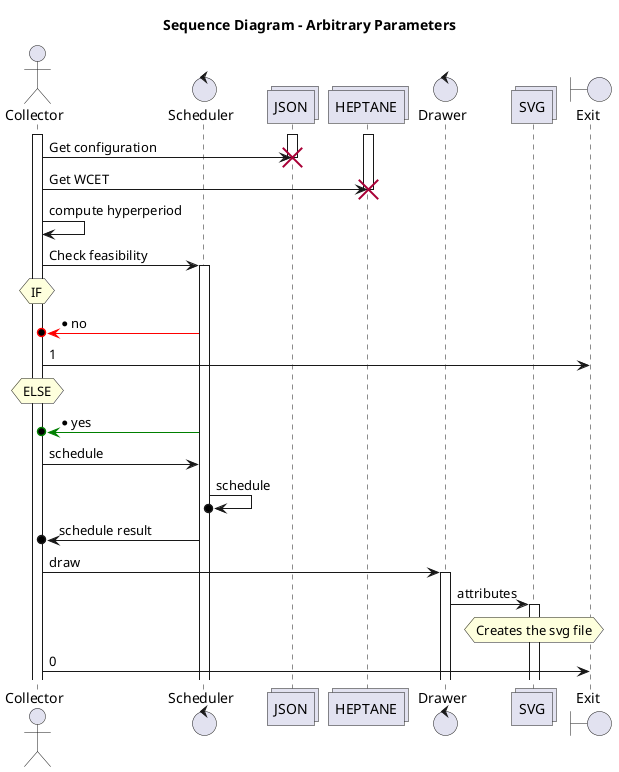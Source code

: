 @startuml
'https://plantuml.com/sequence-diagram
title Sequence Diagram - Arbitrary Parameters
hide unlinked

actor Collector
control Scheduler
collections JSON
collections HEPTANE
control Drawer
collections SVG
boundary Exit

activate Collector
activate HEPTANE
activate JSON

Collector -> JSON : Get configuration
destroy JSON
Collector -> HEPTANE : Get WCET
destroy HEPTANE
Collector -> Collector : compute hyperperiod


Collector -> Scheduler : Check feasibility
activate Scheduler
hnote over Collector : IF
Scheduler -[#red]>o Collector :  * no
Collector -> Exit : 1
hnote over Collector : ELSE
Scheduler -[#green]>o Collector :  * yes
Collector -> Scheduler : schedule
Scheduler ->o Scheduler : schedule
Scheduler ->o Collector : schedule result

Collector -> Drawer : draw
activate Drawer
Drawer -> SVG : attributes
activate SVG
hnote over SVG :Creates the svg file
Collector -> Exit : 0
@enduml